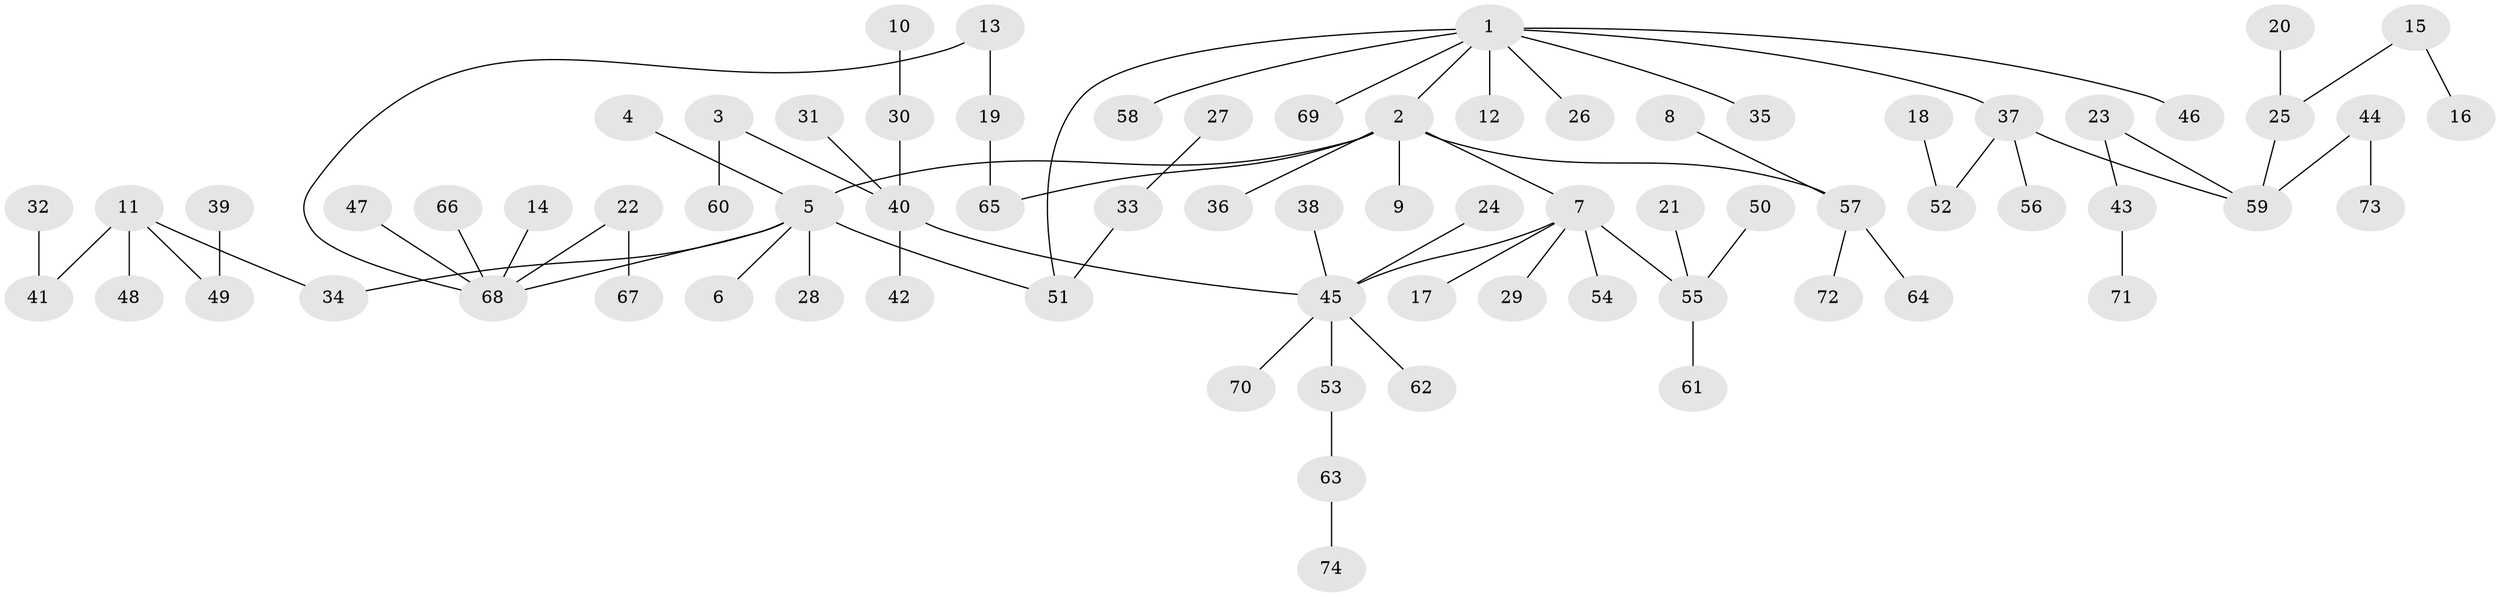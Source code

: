 // original degree distribution, {6: 0.033783783783783786, 7: 0.006756756756756757, 5: 0.02027027027027027, 4: 0.033783783783783786, 2: 0.2972972972972973, 1: 0.4797297297297297, 3: 0.11486486486486487, 8: 0.013513513513513514}
// Generated by graph-tools (version 1.1) at 2025/25/03/09/25 03:25:29]
// undirected, 74 vertices, 75 edges
graph export_dot {
graph [start="1"]
  node [color=gray90,style=filled];
  1;
  2;
  3;
  4;
  5;
  6;
  7;
  8;
  9;
  10;
  11;
  12;
  13;
  14;
  15;
  16;
  17;
  18;
  19;
  20;
  21;
  22;
  23;
  24;
  25;
  26;
  27;
  28;
  29;
  30;
  31;
  32;
  33;
  34;
  35;
  36;
  37;
  38;
  39;
  40;
  41;
  42;
  43;
  44;
  45;
  46;
  47;
  48;
  49;
  50;
  51;
  52;
  53;
  54;
  55;
  56;
  57;
  58;
  59;
  60;
  61;
  62;
  63;
  64;
  65;
  66;
  67;
  68;
  69;
  70;
  71;
  72;
  73;
  74;
  1 -- 2 [weight=1.0];
  1 -- 12 [weight=1.0];
  1 -- 26 [weight=1.0];
  1 -- 35 [weight=1.0];
  1 -- 37 [weight=1.0];
  1 -- 46 [weight=1.0];
  1 -- 51 [weight=1.0];
  1 -- 58 [weight=1.0];
  1 -- 69 [weight=1.0];
  2 -- 5 [weight=1.0];
  2 -- 7 [weight=1.0];
  2 -- 9 [weight=1.0];
  2 -- 36 [weight=1.0];
  2 -- 57 [weight=1.0];
  2 -- 65 [weight=1.0];
  3 -- 40 [weight=1.0];
  3 -- 60 [weight=1.0];
  4 -- 5 [weight=1.0];
  5 -- 6 [weight=1.0];
  5 -- 28 [weight=1.0];
  5 -- 34 [weight=1.0];
  5 -- 51 [weight=1.0];
  5 -- 68 [weight=1.0];
  7 -- 17 [weight=1.0];
  7 -- 29 [weight=1.0];
  7 -- 45 [weight=1.0];
  7 -- 54 [weight=1.0];
  7 -- 55 [weight=1.0];
  8 -- 57 [weight=1.0];
  10 -- 30 [weight=1.0];
  11 -- 34 [weight=1.0];
  11 -- 41 [weight=1.0];
  11 -- 48 [weight=1.0];
  11 -- 49 [weight=1.0];
  13 -- 19 [weight=1.0];
  13 -- 68 [weight=1.0];
  14 -- 68 [weight=1.0];
  15 -- 16 [weight=1.0];
  15 -- 25 [weight=1.0];
  18 -- 52 [weight=1.0];
  19 -- 65 [weight=1.0];
  20 -- 25 [weight=1.0];
  21 -- 55 [weight=1.0];
  22 -- 67 [weight=1.0];
  22 -- 68 [weight=1.0];
  23 -- 43 [weight=1.0];
  23 -- 59 [weight=1.0];
  24 -- 45 [weight=1.0];
  25 -- 59 [weight=1.0];
  27 -- 33 [weight=1.0];
  30 -- 40 [weight=1.0];
  31 -- 40 [weight=1.0];
  32 -- 41 [weight=1.0];
  33 -- 51 [weight=1.0];
  37 -- 52 [weight=1.0];
  37 -- 56 [weight=1.0];
  37 -- 59 [weight=1.0];
  38 -- 45 [weight=1.0];
  39 -- 49 [weight=1.0];
  40 -- 42 [weight=1.0];
  40 -- 45 [weight=1.0];
  43 -- 71 [weight=1.0];
  44 -- 59 [weight=1.0];
  44 -- 73 [weight=1.0];
  45 -- 53 [weight=1.0];
  45 -- 62 [weight=1.0];
  45 -- 70 [weight=1.0];
  47 -- 68 [weight=1.0];
  50 -- 55 [weight=1.0];
  53 -- 63 [weight=1.0];
  55 -- 61 [weight=1.0];
  57 -- 64 [weight=1.0];
  57 -- 72 [weight=1.0];
  63 -- 74 [weight=1.0];
  66 -- 68 [weight=1.0];
}

